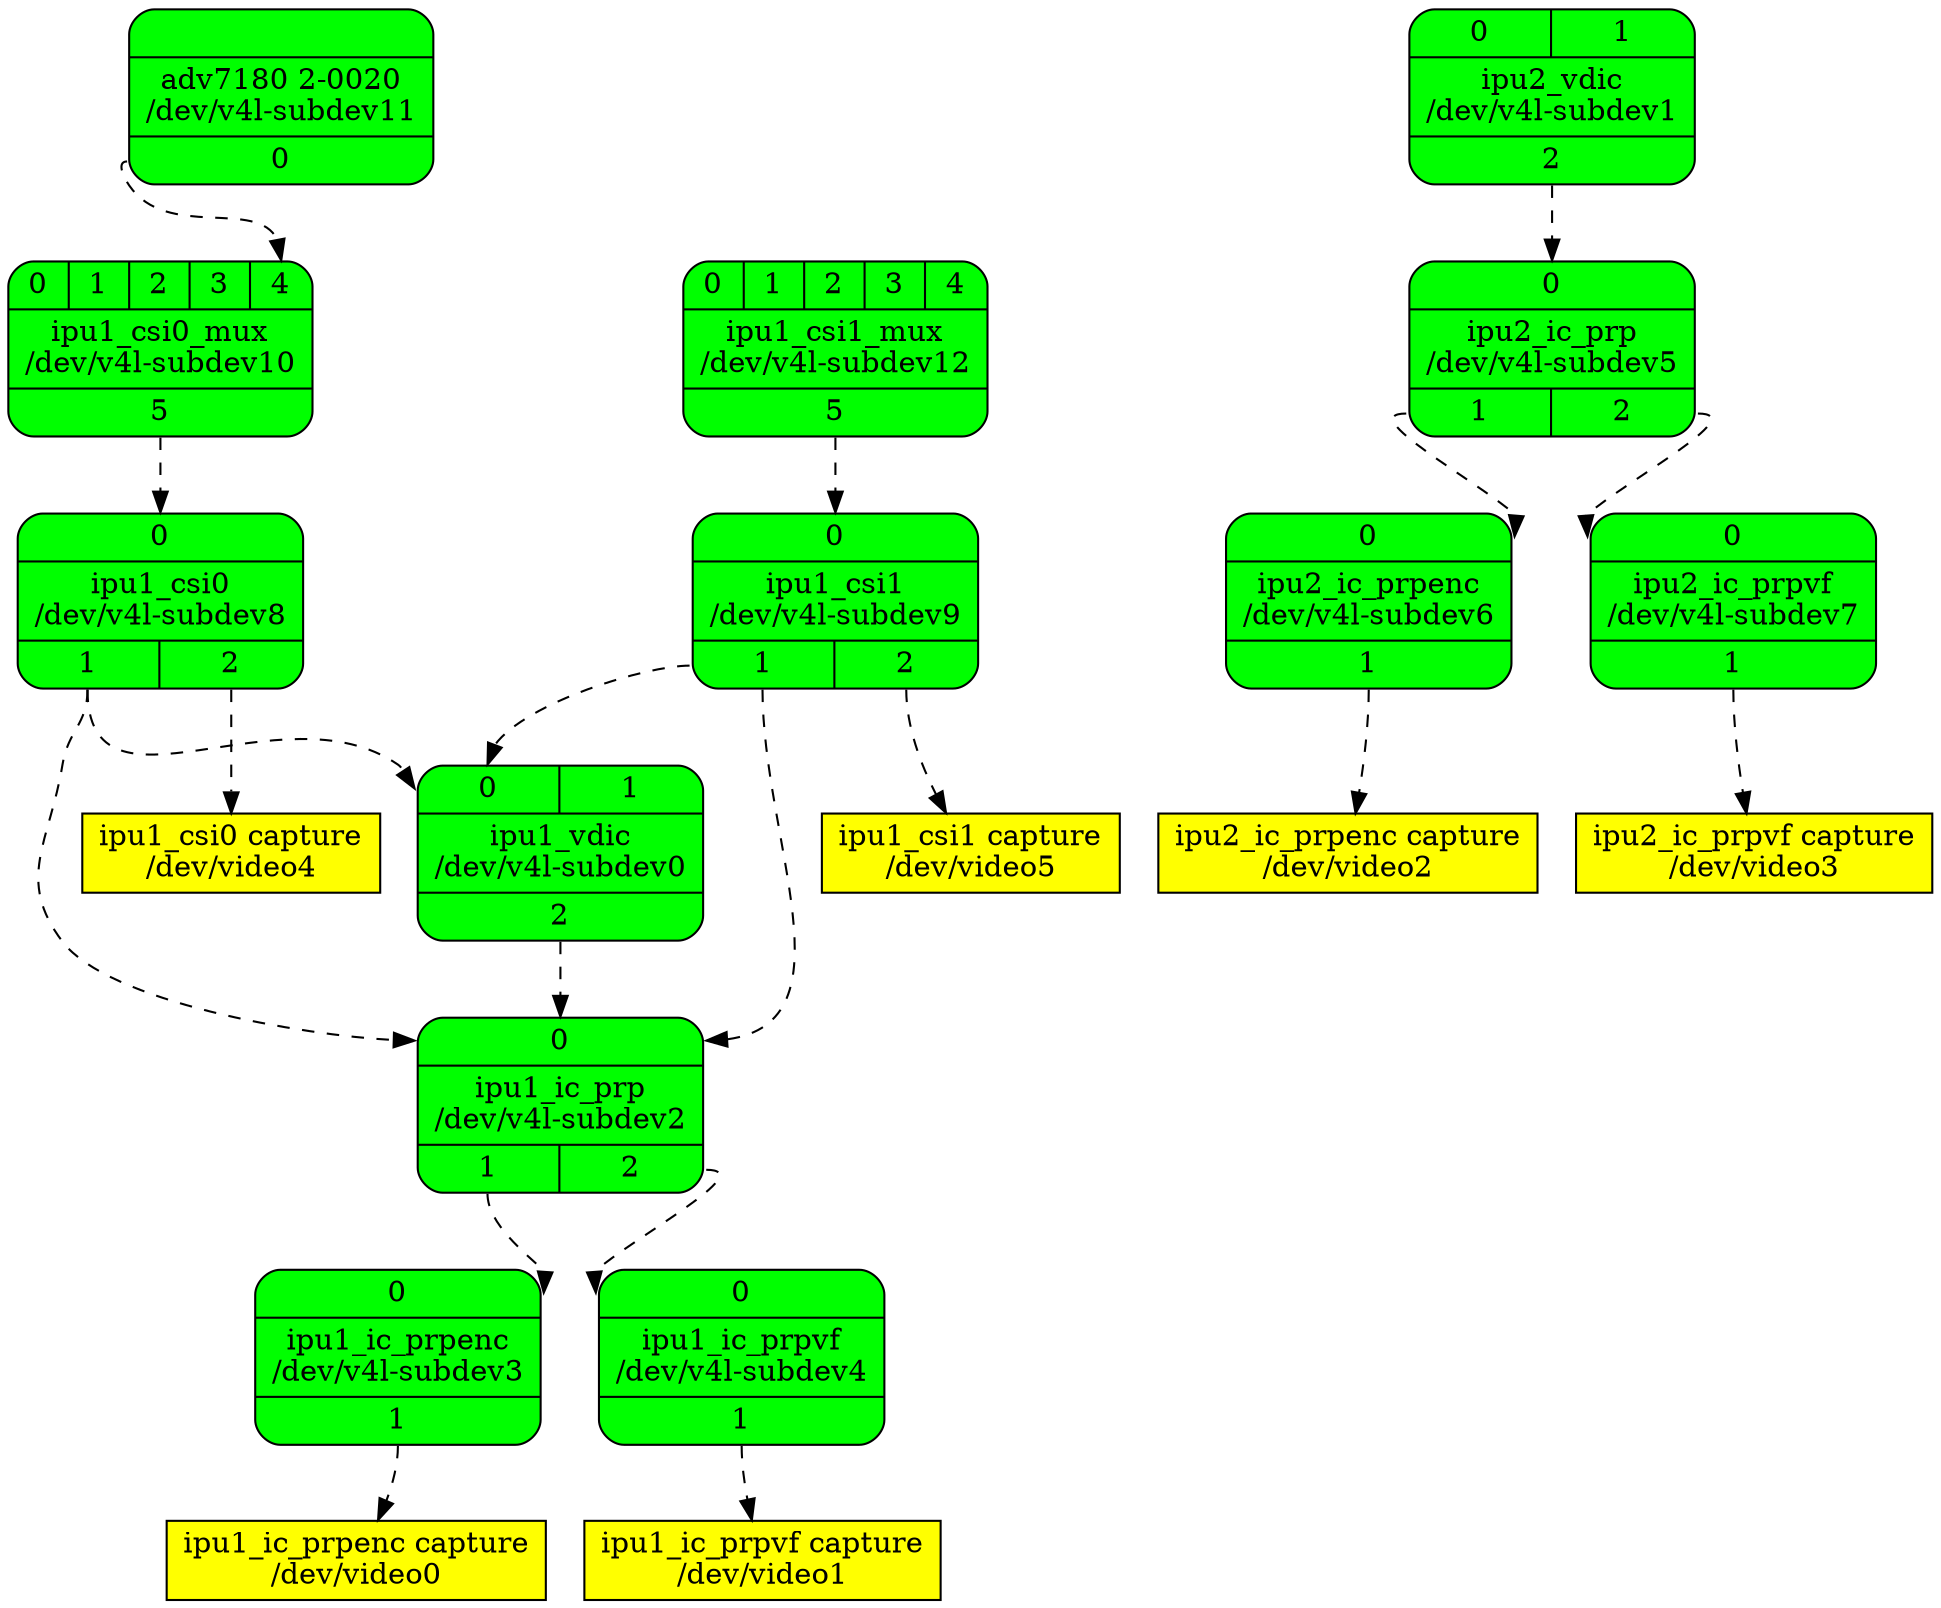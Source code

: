 digraph board {
	rankdir=TB
	n00000001 [label="{{<port0> 0 | <port1> 1} | ipu1_vdic\n/dev/v4l-subdev0 | {<port2> 2}}", shape=Mrecord, style=filled, fillcolor=green]
	n00000001:port2 -> n00000009:port0 [style=dashed]
	n00000005 [label="{{<port0> 0 | <port1> 1} | ipu2_vdic\n/dev/v4l-subdev1 | {<port2> 2}}", shape=Mrecord, style=filled, fillcolor=green]
	n00000005:port2 -> n0000001f:port0 [style=dashed]
	n00000009 [label="{{<port0> 0} | ipu1_ic_prp\n/dev/v4l-subdev2 | {<port1> 1 | <port2> 2}}", shape=Mrecord, style=filled, fillcolor=green]
	n00000009:port1 -> n0000000d:port0 [style=dashed]
	n00000009:port2 -> n00000016:port0 [style=dashed]
	n0000000d [label="{{<port0> 0} | ipu1_ic_prpenc\n/dev/v4l-subdev3 | {<port1> 1}}", shape=Mrecord, style=filled, fillcolor=green]
	n0000000d:port1 -> n00000010 [style=dashed]
	n00000010 [label="ipu1_ic_prpenc capture\n/dev/video0", shape=box, style=filled, fillcolor=yellow]
	n00000016 [label="{{<port0> 0} | ipu1_ic_prpvf\n/dev/v4l-subdev4 | {<port1> 1}}", shape=Mrecord, style=filled, fillcolor=green]
	n00000016:port1 -> n00000019 [style=dashed]
	n00000019 [label="ipu1_ic_prpvf capture\n/dev/video1", shape=box, style=filled, fillcolor=yellow]
	n0000001f [label="{{<port0> 0} | ipu2_ic_prp\n/dev/v4l-subdev5 | {<port1> 1 | <port2> 2}}", shape=Mrecord, style=filled, fillcolor=green]
	n0000001f:port1 -> n00000023:port0 [style=dashed]
	n0000001f:port2 -> n0000002c:port0 [style=dashed]
	n00000023 [label="{{<port0> 0} | ipu2_ic_prpenc\n/dev/v4l-subdev6 | {<port1> 1}}", shape=Mrecord, style=filled, fillcolor=green]
	n00000023:port1 -> n00000026 [style=dashed]
	n00000026 [label="ipu2_ic_prpenc capture\n/dev/video2", shape=box, style=filled, fillcolor=yellow]
	n0000002c [label="{{<port0> 0} | ipu2_ic_prpvf\n/dev/v4l-subdev7 | {<port1> 1}}", shape=Mrecord, style=filled, fillcolor=green]
	n0000002c:port1 -> n0000002f [style=dashed]
	n0000002f [label="ipu2_ic_prpvf capture\n/dev/video3", shape=box, style=filled, fillcolor=yellow]
	n00000035 [label="{{<port0> 0} | ipu1_csi0\n/dev/v4l-subdev8 | {<port1> 1 | <port2> 2}}", shape=Mrecord, style=filled, fillcolor=green]
	n00000035:port2 -> n00000039 [style=dashed]
	n00000035:port1 -> n00000009:port0 [style=dashed]
	n00000035:port1 -> n00000001:port0 [style=dashed]
	n00000039 [label="ipu1_csi0 capture\n/dev/video4", shape=box, style=filled, fillcolor=yellow]
	n0000003f [label="{{<port0> 0} | ipu1_csi1\n/dev/v4l-subdev9 | {<port1> 1 | <port2> 2}}", shape=Mrecord, style=filled, fillcolor=green]
	n0000003f:port2 -> n00000043 [style=dashed]
	n0000003f:port1 -> n00000009:port0 [style=dashed]
	n0000003f:port1 -> n00000001:port0 [style=dashed]
	n00000043 [label="ipu1_csi1 capture\n/dev/video5", shape=box, style=filled, fillcolor=yellow]
	n00000049 [label="{{<port0> 0 | <port1> 1 | <port2> 2 | <port3> 3 | <port4> 4} | ipu1_csi0_mux\n/dev/v4l-subdev10 | {<port5> 5}}", shape=Mrecord, style=filled, fillcolor=green]
	n00000049:port5 -> n00000035:port0 [style=dashed]
	n00000050 [label="{{} | adv7180 2-0020\n/dev/v4l-subdev11 | {<port0> 0}}", shape=Mrecord, style=filled, fillcolor=green]
	n00000050:port0 -> n00000049:port4 [style=dashed]
	n00000052 [label="{{<port0> 0 | <port1> 1 | <port2> 2 | <port3> 3 | <port4> 4} | ipu1_csi1_mux\n/dev/v4l-subdev12 | {<port5> 5}}", shape=Mrecord, style=filled, fillcolor=green]
	n00000052:port5 -> n0000003f:port0 [style=dashed]
}
